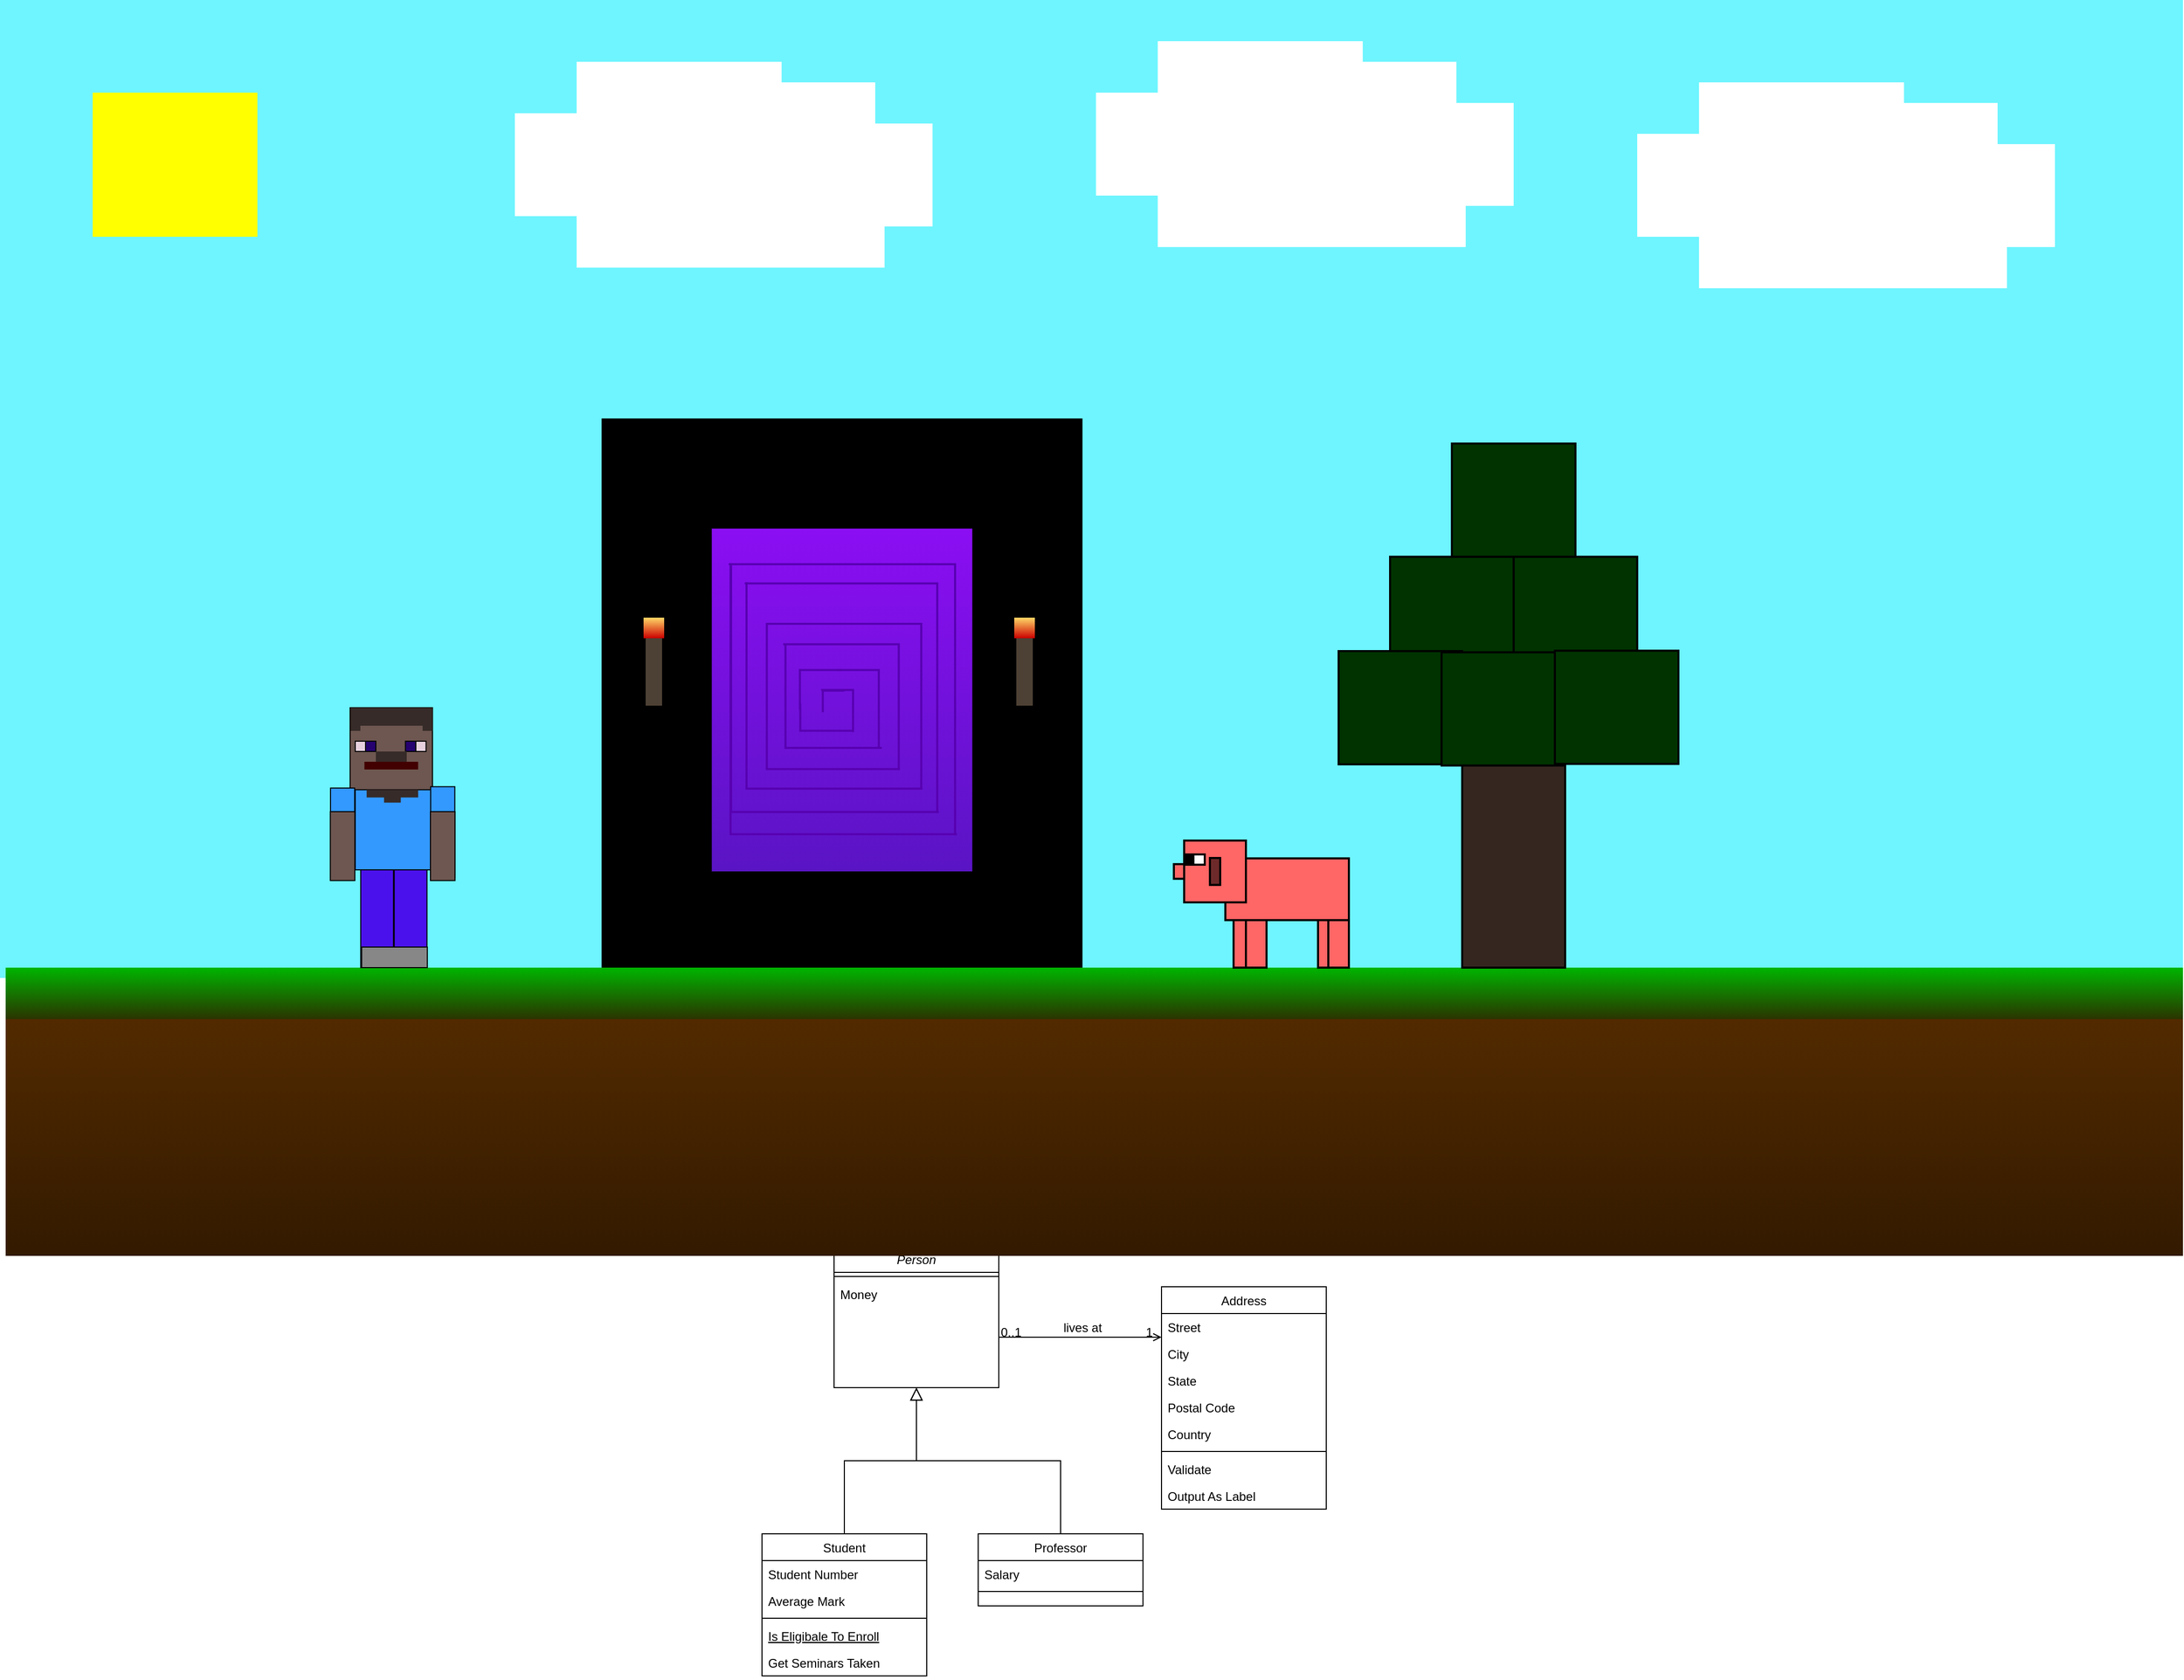 <mxfile version="13.9.3" type="github">
  <diagram id="C5RBs43oDa-KdzZeNtuy" name="Page-1">
    <mxGraphModel dx="3197" dy="2492" grid="1" gridSize="10" guides="1" tooltips="1" connect="1" arrows="1" fold="1" page="1" pageScale="1" pageWidth="827" pageHeight="1169" math="0" shadow="0">
      <root>
        <mxCell id="WIyWlLk6GJQsqaUBKTNV-0" />
        <mxCell id="WIyWlLk6GJQsqaUBKTNV-1" parent="WIyWlLk6GJQsqaUBKTNV-0" />
        <mxCell id="sEisbSqVoisZS8P3Yscg-30" value="" style="rounded=0;whiteSpace=wrap;html=1;strokeWidth=2;fillColor=#6EF5FF;strokeColor=none;" vertex="1" parent="WIyWlLk6GJQsqaUBKTNV-1">
          <mxGeometry x="-620" y="-1130" width="2120" height="950" as="geometry" />
        </mxCell>
        <mxCell id="zkfFHV4jXpPFQw0GAbJ--0" value="Person" style="swimlane;fontStyle=2;align=center;verticalAlign=top;childLayout=stackLayout;horizontal=1;startSize=26;horizontalStack=0;resizeParent=1;resizeLast=0;collapsible=1;marginBottom=0;rounded=0;shadow=0;strokeWidth=1;" parent="WIyWlLk6GJQsqaUBKTNV-1" vertex="1">
          <mxGeometry x="190" y="80" width="160" height="138" as="geometry">
            <mxRectangle x="230" y="140" width="160" height="26" as="alternateBounds" />
          </mxGeometry>
        </mxCell>
        <mxCell id="zkfFHV4jXpPFQw0GAbJ--4" value="" style="line;html=1;strokeWidth=1;align=left;verticalAlign=middle;spacingTop=-1;spacingLeft=3;spacingRight=3;rotatable=0;labelPosition=right;points=[];portConstraint=eastwest;" parent="zkfFHV4jXpPFQw0GAbJ--0" vertex="1">
          <mxGeometry y="26" width="160" height="8" as="geometry" />
        </mxCell>
        <mxCell id="zkfFHV4jXpPFQw0GAbJ--5" value="Money" style="text;align=left;verticalAlign=top;spacingLeft=4;spacingRight=4;overflow=hidden;rotatable=0;points=[[0,0.5],[1,0.5]];portConstraint=eastwest;" parent="zkfFHV4jXpPFQw0GAbJ--0" vertex="1">
          <mxGeometry y="34" width="160" height="26" as="geometry" />
        </mxCell>
        <mxCell id="zkfFHV4jXpPFQw0GAbJ--6" value="Student" style="swimlane;fontStyle=0;align=center;verticalAlign=top;childLayout=stackLayout;horizontal=1;startSize=26;horizontalStack=0;resizeParent=1;resizeLast=0;collapsible=1;marginBottom=0;rounded=0;shadow=0;strokeWidth=1;" parent="WIyWlLk6GJQsqaUBKTNV-1" vertex="1">
          <mxGeometry x="120" y="360" width="160" height="138" as="geometry">
            <mxRectangle x="130" y="380" width="160" height="26" as="alternateBounds" />
          </mxGeometry>
        </mxCell>
        <mxCell id="zkfFHV4jXpPFQw0GAbJ--7" value="Student Number" style="text;align=left;verticalAlign=top;spacingLeft=4;spacingRight=4;overflow=hidden;rotatable=0;points=[[0,0.5],[1,0.5]];portConstraint=eastwest;" parent="zkfFHV4jXpPFQw0GAbJ--6" vertex="1">
          <mxGeometry y="26" width="160" height="26" as="geometry" />
        </mxCell>
        <mxCell id="zkfFHV4jXpPFQw0GAbJ--8" value="Average Mark" style="text;align=left;verticalAlign=top;spacingLeft=4;spacingRight=4;overflow=hidden;rotatable=0;points=[[0,0.5],[1,0.5]];portConstraint=eastwest;rounded=0;shadow=0;html=0;" parent="zkfFHV4jXpPFQw0GAbJ--6" vertex="1">
          <mxGeometry y="52" width="160" height="26" as="geometry" />
        </mxCell>
        <mxCell id="zkfFHV4jXpPFQw0GAbJ--9" value="" style="line;html=1;strokeWidth=1;align=left;verticalAlign=middle;spacingTop=-1;spacingLeft=3;spacingRight=3;rotatable=0;labelPosition=right;points=[];portConstraint=eastwest;" parent="zkfFHV4jXpPFQw0GAbJ--6" vertex="1">
          <mxGeometry y="78" width="160" height="8" as="geometry" />
        </mxCell>
        <mxCell id="zkfFHV4jXpPFQw0GAbJ--10" value="Is Eligibale To Enroll" style="text;align=left;verticalAlign=top;spacingLeft=4;spacingRight=4;overflow=hidden;rotatable=0;points=[[0,0.5],[1,0.5]];portConstraint=eastwest;fontStyle=4" parent="zkfFHV4jXpPFQw0GAbJ--6" vertex="1">
          <mxGeometry y="86" width="160" height="26" as="geometry" />
        </mxCell>
        <mxCell id="zkfFHV4jXpPFQw0GAbJ--11" value="Get Seminars Taken" style="text;align=left;verticalAlign=top;spacingLeft=4;spacingRight=4;overflow=hidden;rotatable=0;points=[[0,0.5],[1,0.5]];portConstraint=eastwest;" parent="zkfFHV4jXpPFQw0GAbJ--6" vertex="1">
          <mxGeometry y="112" width="160" height="26" as="geometry" />
        </mxCell>
        <mxCell id="zkfFHV4jXpPFQw0GAbJ--12" value="" style="endArrow=block;endSize=10;endFill=0;shadow=0;strokeWidth=1;rounded=0;edgeStyle=elbowEdgeStyle;elbow=vertical;" parent="WIyWlLk6GJQsqaUBKTNV-1" source="zkfFHV4jXpPFQw0GAbJ--6" target="zkfFHV4jXpPFQw0GAbJ--0" edge="1">
          <mxGeometry width="160" relative="1" as="geometry">
            <mxPoint x="200" y="203" as="sourcePoint" />
            <mxPoint x="200" y="203" as="targetPoint" />
          </mxGeometry>
        </mxCell>
        <mxCell id="zkfFHV4jXpPFQw0GAbJ--13" value="Professor" style="swimlane;fontStyle=0;align=center;verticalAlign=top;childLayout=stackLayout;horizontal=1;startSize=26;horizontalStack=0;resizeParent=1;resizeLast=0;collapsible=1;marginBottom=0;rounded=0;shadow=0;strokeWidth=1;" parent="WIyWlLk6GJQsqaUBKTNV-1" vertex="1">
          <mxGeometry x="330" y="360" width="160" height="70" as="geometry">
            <mxRectangle x="340" y="380" width="170" height="26" as="alternateBounds" />
          </mxGeometry>
        </mxCell>
        <mxCell id="zkfFHV4jXpPFQw0GAbJ--14" value="Salary" style="text;align=left;verticalAlign=top;spacingLeft=4;spacingRight=4;overflow=hidden;rotatable=0;points=[[0,0.5],[1,0.5]];portConstraint=eastwest;" parent="zkfFHV4jXpPFQw0GAbJ--13" vertex="1">
          <mxGeometry y="26" width="160" height="26" as="geometry" />
        </mxCell>
        <mxCell id="zkfFHV4jXpPFQw0GAbJ--15" value="" style="line;html=1;strokeWidth=1;align=left;verticalAlign=middle;spacingTop=-1;spacingLeft=3;spacingRight=3;rotatable=0;labelPosition=right;points=[];portConstraint=eastwest;" parent="zkfFHV4jXpPFQw0GAbJ--13" vertex="1">
          <mxGeometry y="52" width="160" height="8" as="geometry" />
        </mxCell>
        <mxCell id="zkfFHV4jXpPFQw0GAbJ--16" value="" style="endArrow=block;endSize=10;endFill=0;shadow=0;strokeWidth=1;rounded=0;edgeStyle=elbowEdgeStyle;elbow=vertical;" parent="WIyWlLk6GJQsqaUBKTNV-1" source="zkfFHV4jXpPFQw0GAbJ--13" target="zkfFHV4jXpPFQw0GAbJ--0" edge="1">
          <mxGeometry width="160" relative="1" as="geometry">
            <mxPoint x="210" y="373" as="sourcePoint" />
            <mxPoint x="310" y="271" as="targetPoint" />
          </mxGeometry>
        </mxCell>
        <mxCell id="zkfFHV4jXpPFQw0GAbJ--17" value="Address" style="swimlane;fontStyle=0;align=center;verticalAlign=top;childLayout=stackLayout;horizontal=1;startSize=26;horizontalStack=0;resizeParent=1;resizeLast=0;collapsible=1;marginBottom=0;rounded=0;shadow=0;strokeWidth=1;" parent="WIyWlLk6GJQsqaUBKTNV-1" vertex="1">
          <mxGeometry x="508" y="120" width="160" height="216" as="geometry">
            <mxRectangle x="550" y="140" width="160" height="26" as="alternateBounds" />
          </mxGeometry>
        </mxCell>
        <mxCell id="zkfFHV4jXpPFQw0GAbJ--18" value="Street" style="text;align=left;verticalAlign=top;spacingLeft=4;spacingRight=4;overflow=hidden;rotatable=0;points=[[0,0.5],[1,0.5]];portConstraint=eastwest;" parent="zkfFHV4jXpPFQw0GAbJ--17" vertex="1">
          <mxGeometry y="26" width="160" height="26" as="geometry" />
        </mxCell>
        <mxCell id="zkfFHV4jXpPFQw0GAbJ--19" value="City" style="text;align=left;verticalAlign=top;spacingLeft=4;spacingRight=4;overflow=hidden;rotatable=0;points=[[0,0.5],[1,0.5]];portConstraint=eastwest;rounded=0;shadow=0;html=0;" parent="zkfFHV4jXpPFQw0GAbJ--17" vertex="1">
          <mxGeometry y="52" width="160" height="26" as="geometry" />
        </mxCell>
        <mxCell id="zkfFHV4jXpPFQw0GAbJ--20" value="State" style="text;align=left;verticalAlign=top;spacingLeft=4;spacingRight=4;overflow=hidden;rotatable=0;points=[[0,0.5],[1,0.5]];portConstraint=eastwest;rounded=0;shadow=0;html=0;" parent="zkfFHV4jXpPFQw0GAbJ--17" vertex="1">
          <mxGeometry y="78" width="160" height="26" as="geometry" />
        </mxCell>
        <mxCell id="zkfFHV4jXpPFQw0GAbJ--21" value="Postal Code" style="text;align=left;verticalAlign=top;spacingLeft=4;spacingRight=4;overflow=hidden;rotatable=0;points=[[0,0.5],[1,0.5]];portConstraint=eastwest;rounded=0;shadow=0;html=0;" parent="zkfFHV4jXpPFQw0GAbJ--17" vertex="1">
          <mxGeometry y="104" width="160" height="26" as="geometry" />
        </mxCell>
        <mxCell id="zkfFHV4jXpPFQw0GAbJ--22" value="Country" style="text;align=left;verticalAlign=top;spacingLeft=4;spacingRight=4;overflow=hidden;rotatable=0;points=[[0,0.5],[1,0.5]];portConstraint=eastwest;rounded=0;shadow=0;html=0;" parent="zkfFHV4jXpPFQw0GAbJ--17" vertex="1">
          <mxGeometry y="130" width="160" height="26" as="geometry" />
        </mxCell>
        <mxCell id="zkfFHV4jXpPFQw0GAbJ--23" value="" style="line;html=1;strokeWidth=1;align=left;verticalAlign=middle;spacingTop=-1;spacingLeft=3;spacingRight=3;rotatable=0;labelPosition=right;points=[];portConstraint=eastwest;" parent="zkfFHV4jXpPFQw0GAbJ--17" vertex="1">
          <mxGeometry y="156" width="160" height="8" as="geometry" />
        </mxCell>
        <mxCell id="zkfFHV4jXpPFQw0GAbJ--24" value="Validate" style="text;align=left;verticalAlign=top;spacingLeft=4;spacingRight=4;overflow=hidden;rotatable=0;points=[[0,0.5],[1,0.5]];portConstraint=eastwest;" parent="zkfFHV4jXpPFQw0GAbJ--17" vertex="1">
          <mxGeometry y="164" width="160" height="26" as="geometry" />
        </mxCell>
        <mxCell id="zkfFHV4jXpPFQw0GAbJ--25" value="Output As Label" style="text;align=left;verticalAlign=top;spacingLeft=4;spacingRight=4;overflow=hidden;rotatable=0;points=[[0,0.5],[1,0.5]];portConstraint=eastwest;" parent="zkfFHV4jXpPFQw0GAbJ--17" vertex="1">
          <mxGeometry y="190" width="160" height="26" as="geometry" />
        </mxCell>
        <mxCell id="zkfFHV4jXpPFQw0GAbJ--26" value="" style="endArrow=open;shadow=0;strokeWidth=1;rounded=0;endFill=1;edgeStyle=elbowEdgeStyle;elbow=vertical;" parent="WIyWlLk6GJQsqaUBKTNV-1" source="zkfFHV4jXpPFQw0GAbJ--0" target="zkfFHV4jXpPFQw0GAbJ--17" edge="1">
          <mxGeometry x="0.5" y="41" relative="1" as="geometry">
            <mxPoint x="380" y="192" as="sourcePoint" />
            <mxPoint x="540" y="192" as="targetPoint" />
            <mxPoint x="-40" y="32" as="offset" />
          </mxGeometry>
        </mxCell>
        <mxCell id="zkfFHV4jXpPFQw0GAbJ--27" value="0..1" style="resizable=0;align=left;verticalAlign=bottom;labelBackgroundColor=none;fontSize=12;" parent="zkfFHV4jXpPFQw0GAbJ--26" connectable="0" vertex="1">
          <mxGeometry x="-1" relative="1" as="geometry">
            <mxPoint y="4" as="offset" />
          </mxGeometry>
        </mxCell>
        <mxCell id="zkfFHV4jXpPFQw0GAbJ--28" value="1" style="resizable=0;align=right;verticalAlign=bottom;labelBackgroundColor=none;fontSize=12;" parent="zkfFHV4jXpPFQw0GAbJ--26" connectable="0" vertex="1">
          <mxGeometry x="1" relative="1" as="geometry">
            <mxPoint x="-7" y="4" as="offset" />
          </mxGeometry>
        </mxCell>
        <mxCell id="zkfFHV4jXpPFQw0GAbJ--29" value="lives at" style="text;html=1;resizable=0;points=[];;align=center;verticalAlign=middle;labelBackgroundColor=none;rounded=0;shadow=0;strokeWidth=1;fontSize=12;" parent="zkfFHV4jXpPFQw0GAbJ--26" vertex="1" connectable="0">
          <mxGeometry x="0.5" y="49" relative="1" as="geometry">
            <mxPoint x="-38" y="40" as="offset" />
          </mxGeometry>
        </mxCell>
        <mxCell id="3V0lFy5Hcrdc6yYL49SP-5" value="" style="rounded=0;whiteSpace=wrap;html=1;comic=0;strokeColor=#000000;strokeWidth=107;fillColor=#930DFA;gradientColor=#5215BD;" parent="WIyWlLk6GJQsqaUBKTNV-1" vertex="1">
          <mxGeometry x="17.75" y="-670" width="360" height="440" as="geometry" />
        </mxCell>
        <mxCell id="3V0lFy5Hcrdc6yYL49SP-9" value="" style="rounded=0;whiteSpace=wrap;html=1;comic=0;strokeColor=#000000;strokeWidth=9;rotation=-90;fillColor=#4D4135;" parent="WIyWlLk6GJQsqaUBKTNV-1" vertex="1">
          <mxGeometry x="-30" y="-497.5" width="90" height="25" as="geometry" />
        </mxCell>
        <mxCell id="3V0lFy5Hcrdc6yYL49SP-10" value="" style="rounded=0;whiteSpace=wrap;html=1;comic=0;strokeColor=#000000;strokeWidth=9;rotation=-90;fillColor=#4D4135;" parent="WIyWlLk6GJQsqaUBKTNV-1" vertex="1">
          <mxGeometry x="330" y="-497.5" width="90" height="25" as="geometry" />
        </mxCell>
        <mxCell id="3V0lFy5Hcrdc6yYL49SP-12" value="" style="rounded=0;whiteSpace=wrap;html=1;comic=0;strokeWidth=9;rotation=-90;fillColor=#CC0000;gradientColor=#FFD966;gradientDirection=west;direction=west;strokeColor=none;" parent="WIyWlLk6GJQsqaUBKTNV-1" vertex="1">
          <mxGeometry x="365" y="-530" width="20" height="20" as="geometry" />
        </mxCell>
        <mxCell id="3V0lFy5Hcrdc6yYL49SP-13" value="" style="rounded=0;whiteSpace=wrap;html=1;comic=0;strokeWidth=9;rotation=-90;fillColor=#CC0000;gradientColor=#FFD966;gradientDirection=west;direction=west;strokeColor=none;" parent="WIyWlLk6GJQsqaUBKTNV-1" vertex="1">
          <mxGeometry x="5" y="-530" width="20" height="20" as="geometry" />
        </mxCell>
        <mxCell id="3V0lFy5Hcrdc6yYL49SP-15" value="" style="rounded=0;whiteSpace=wrap;html=1;comic=0;strokeWidth=1;gradientDirection=south;gradientColor=#331A00;fillColor=#00B500;strokeColor=none;" parent="WIyWlLk6GJQsqaUBKTNV-1" vertex="1">
          <mxGeometry x="-614.5" y="-190" width="2114.5" height="60" as="geometry" />
        </mxCell>
        <mxCell id="3V0lFy5Hcrdc6yYL49SP-16" value="" style="rounded=0;whiteSpace=wrap;html=1;comic=0;strokeWidth=1;gradientColor=#331A00;strokeColor=none;fillColor=#522A00;" parent="WIyWlLk6GJQsqaUBKTNV-1" vertex="1">
          <mxGeometry x="-614.5" y="-140" width="2114.5" height="230" as="geometry" />
        </mxCell>
        <mxCell id="ScEqLUmw5oNHO-DYPjXm-2" value="" style="whiteSpace=wrap;html=1;aspect=fixed;fillColor=#6E5751;" parent="WIyWlLk6GJQsqaUBKTNV-1" vertex="1">
          <mxGeometry x="-280" y="-442.5" width="80" height="80" as="geometry" />
        </mxCell>
        <mxCell id="ScEqLUmw5oNHO-DYPjXm-4" value="" style="rounded=0;whiteSpace=wrap;html=1;rotation=90;fillColor=#3399FF;" parent="WIyWlLk6GJQsqaUBKTNV-1" vertex="1">
          <mxGeometry x="-274.99" y="-362.81" width="77.82" height="77.82" as="geometry" />
        </mxCell>
        <mxCell id="ScEqLUmw5oNHO-DYPjXm-6" value="" style="rounded=0;whiteSpace=wrap;html=1;rotation=90;fillColor=#4B11ED;" parent="WIyWlLk6GJQsqaUBKTNV-1" vertex="1">
          <mxGeometry x="-268.75" y="-253.43" width="95" height="31.87" as="geometry" />
        </mxCell>
        <mxCell id="ScEqLUmw5oNHO-DYPjXm-9" value="" style="rounded=0;whiteSpace=wrap;html=1;rotation=90;fillColor=#3399FF;" parent="WIyWlLk6GJQsqaUBKTNV-1" vertex="1">
          <mxGeometry x="-234.06" y="-333.47" width="88.06" height="23.47" as="geometry" />
        </mxCell>
        <mxCell id="ScEqLUmw5oNHO-DYPjXm-11" value="" style="whiteSpace=wrap;html=1;aspect=fixed;fillColor=#E6D0DE;" parent="WIyWlLk6GJQsqaUBKTNV-1" vertex="1">
          <mxGeometry x="-275" y="-410" width="10" height="10" as="geometry" />
        </mxCell>
        <mxCell id="ScEqLUmw5oNHO-DYPjXm-17" value="" style="whiteSpace=wrap;html=1;aspect=fixed;fillColor=#E6D0DE;" parent="WIyWlLk6GJQsqaUBKTNV-1" vertex="1">
          <mxGeometry x="-216.25" y="-410" width="10" height="10" as="geometry" />
        </mxCell>
        <mxCell id="ScEqLUmw5oNHO-DYPjXm-20" value="" style="whiteSpace=wrap;html=1;aspect=fixed;strokeColor=#000000;fillColor=#260170;" parent="WIyWlLk6GJQsqaUBKTNV-1" vertex="1">
          <mxGeometry x="-265" y="-410" width="10" height="10" as="geometry" />
        </mxCell>
        <mxCell id="ScEqLUmw5oNHO-DYPjXm-21" value="" style="whiteSpace=wrap;html=1;aspect=fixed;strokeColor=#000000;fillColor=#260170;" parent="WIyWlLk6GJQsqaUBKTNV-1" vertex="1">
          <mxGeometry x="-226.25" y="-410" width="10" height="10" as="geometry" />
        </mxCell>
        <mxCell id="ScEqLUmw5oNHO-DYPjXm-25" value="" style="rounded=0;whiteSpace=wrap;html=1;rotation=90;fillColor=#3399FF;" parent="WIyWlLk6GJQsqaUBKTNV-1" vertex="1">
          <mxGeometry x="-330.66" y="-332.81" width="86.74" height="23.47" as="geometry" />
        </mxCell>
        <mxCell id="ScEqLUmw5oNHO-DYPjXm-26" value="" style="rounded=0;whiteSpace=wrap;html=1;rotation=90;fillColor=#6E5751;" parent="WIyWlLk6GJQsqaUBKTNV-1" vertex="1">
          <mxGeometry x="-320.76" y="-320" width="66.93" height="23.85" as="geometry" />
        </mxCell>
        <mxCell id="ScEqLUmw5oNHO-DYPjXm-27" value="" style="rounded=0;whiteSpace=wrap;html=1;rotation=90;fillColor=#6E5751;" parent="WIyWlLk6GJQsqaUBKTNV-1" vertex="1">
          <mxGeometry x="-223.5" y="-320" width="66.93" height="23.85" as="geometry" />
        </mxCell>
        <mxCell id="ScEqLUmw5oNHO-DYPjXm-28" value="" style="rounded=0;whiteSpace=wrap;html=1;fillColor=#362B28;strokeColor=none;" parent="WIyWlLk6GJQsqaUBKTNV-1" vertex="1">
          <mxGeometry x="-255" y="-400" width="30" height="10" as="geometry" />
        </mxCell>
        <mxCell id="ScEqLUmw5oNHO-DYPjXm-29" value="" style="rounded=0;whiteSpace=wrap;html=1;fillColor=#420000;strokeColor=none;" parent="WIyWlLk6GJQsqaUBKTNV-1" vertex="1">
          <mxGeometry x="-266.09" y="-390" width="52.18" height="7.5" as="geometry" />
        </mxCell>
        <mxCell id="ScEqLUmw5oNHO-DYPjXm-30" value="" style="rounded=0;whiteSpace=wrap;html=1;fillColor=#362B28;strokeColor=none;" parent="WIyWlLk6GJQsqaUBKTNV-1" vertex="1">
          <mxGeometry x="-263.91" y="-362.81" width="50" height="7.5" as="geometry" />
        </mxCell>
        <mxCell id="ScEqLUmw5oNHO-DYPjXm-31" value="" style="rounded=0;whiteSpace=wrap;html=1;fillColor=#362B28;strokeColor=none;" parent="WIyWlLk6GJQsqaUBKTNV-1" vertex="1">
          <mxGeometry x="-247.04" y="-357.81" width="16.25" height="7.5" as="geometry" />
        </mxCell>
        <mxCell id="ScEqLUmw5oNHO-DYPjXm-32" value="" style="rounded=0;whiteSpace=wrap;html=1;rotation=90;fillColor=#4B11ED;" parent="WIyWlLk6GJQsqaUBKTNV-1" vertex="1">
          <mxGeometry x="-301.25" y="-253.43" width="95" height="31.87" as="geometry" />
        </mxCell>
        <mxCell id="ScEqLUmw5oNHO-DYPjXm-34" value="" style="rounded=0;whiteSpace=wrap;html=1;fillColor=#878787;" parent="WIyWlLk6GJQsqaUBKTNV-1" vertex="1">
          <mxGeometry x="-268.75" y="-210" width="63.75" height="20" as="geometry" />
        </mxCell>
        <mxCell id="ScEqLUmw5oNHO-DYPjXm-38" value="" style="rounded=0;whiteSpace=wrap;html=1;fillColor=#362B28;strokeColor=none;" parent="WIyWlLk6GJQsqaUBKTNV-1" vertex="1">
          <mxGeometry x="-279.58" y="-442.5" width="79.58" height="17.5" as="geometry" />
        </mxCell>
        <mxCell id="ScEqLUmw5oNHO-DYPjXm-39" value="" style="rounded=0;whiteSpace=wrap;html=1;fillColor=#362B28;strokeColor=none;" parent="WIyWlLk6GJQsqaUBKTNV-1" vertex="1">
          <mxGeometry x="-279.58" y="-430" width="9.58" height="10" as="geometry" />
        </mxCell>
        <mxCell id="ScEqLUmw5oNHO-DYPjXm-41" value="" style="rounded=0;whiteSpace=wrap;html=1;fillColor=#362B28;strokeColor=none;" parent="WIyWlLk6GJQsqaUBKTNV-1" vertex="1">
          <mxGeometry x="-209.58" y="-430" width="9.58" height="10" as="geometry" />
        </mxCell>
        <mxCell id="sEisbSqVoisZS8P3Yscg-13" value="" style="shape=partialRectangle;whiteSpace=wrap;html=1;bottom=0;right=0;fillColor=none;strokeWidth=2;strokeColor=#5700B0;" vertex="1" parent="WIyWlLk6GJQsqaUBKTNV-1">
          <mxGeometry x="179.07" y="-459.15" width="20" height="20" as="geometry" />
        </mxCell>
        <mxCell id="sEisbSqVoisZS8P3Yscg-14" value="" style="shape=partialRectangle;whiteSpace=wrap;html=1;bottom=0;right=0;fillColor=none;strokeWidth=2;rotation=90;strokeColor=#5700B0;" vertex="1" parent="WIyWlLk6GJQsqaUBKTNV-1">
          <mxGeometry x="173.45" y="-454.77" width="40" height="30" as="geometry" />
        </mxCell>
        <mxCell id="sEisbSqVoisZS8P3Yscg-15" value="" style="shape=partialRectangle;whiteSpace=wrap;html=1;bottom=0;right=0;fillColor=none;strokeWidth=2;rotation=-90;strokeColor=#5700B0;" vertex="1" parent="WIyWlLk6GJQsqaUBKTNV-1">
          <mxGeometry x="170.02" y="-458.52" width="25.62" height="51.25" as="geometry" />
        </mxCell>
        <mxCell id="sEisbSqVoisZS8P3Yscg-16" value="" style="shape=partialRectangle;whiteSpace=wrap;html=1;bottom=0;right=0;fillColor=none;strokeWidth=2;strokeColor=#5700B0;" vertex="1" parent="WIyWlLk6GJQsqaUBKTNV-1">
          <mxGeometry x="156.82" y="-479.15" width="40" height="37.5" as="geometry" />
        </mxCell>
        <mxCell id="sEisbSqVoisZS8P3Yscg-17" value="" style="shape=partialRectangle;whiteSpace=wrap;html=1;bottom=0;right=0;fillColor=none;strokeWidth=2;rotation=90;strokeColor=#5700B0;" vertex="1" parent="WIyWlLk6GJQsqaUBKTNV-1">
          <mxGeometry x="175.64" y="-461.34" width="75.62" height="40" as="geometry" />
        </mxCell>
        <mxCell id="sEisbSqVoisZS8P3Yscg-18" value="" style="shape=partialRectangle;whiteSpace=wrap;html=1;bottom=0;right=0;fillColor=none;strokeWidth=2;rotation=-90;strokeColor=#5700B0;" vertex="1" parent="WIyWlLk6GJQsqaUBKTNV-1">
          <mxGeometry x="139.07" y="-499.77" width="100" height="92.5" as="geometry" />
        </mxCell>
        <mxCell id="sEisbSqVoisZS8P3Yscg-22" value="" style="shape=partialRectangle;whiteSpace=wrap;html=1;bottom=0;right=0;fillColor=none;strokeWidth=2;rotation=90;strokeColor=#5700B0;" vertex="1" parent="WIyWlLk6GJQsqaUBKTNV-1">
          <mxGeometry x="136.57" y="-499.15" width="121.25" height="111.25" as="geometry" />
        </mxCell>
        <mxCell id="sEisbSqVoisZS8P3Yscg-23" value="" style="shape=partialRectangle;whiteSpace=wrap;html=1;bottom=0;right=0;fillColor=none;strokeWidth=2;rotation=-90;strokeColor=#5700B0;" vertex="1" parent="WIyWlLk6GJQsqaUBKTNV-1">
          <mxGeometry x="118.3" y="-517.43" width="140.93" height="128.13" as="geometry" />
        </mxCell>
        <mxCell id="sEisbSqVoisZS8P3Yscg-24" value="" style="shape=partialRectangle;whiteSpace=wrap;html=1;bottom=0;right=0;fillColor=none;strokeWidth=2;rotation=90;strokeColor=#5700B0;" vertex="1" parent="WIyWlLk6GJQsqaUBKTNV-1">
          <mxGeometry x="120" y="-518.99" width="159.69" height="149.69" as="geometry" />
        </mxCell>
        <mxCell id="sEisbSqVoisZS8P3Yscg-25" value="" style="shape=partialRectangle;whiteSpace=wrap;html=1;bottom=0;right=0;fillColor=none;strokeWidth=2;rotation=-90;strokeColor=#5700B0;" vertex="1" parent="WIyWlLk6GJQsqaUBKTNV-1">
          <mxGeometry x="90" y="-548.53" width="199.69" height="169.69" as="geometry" />
        </mxCell>
        <mxCell id="sEisbSqVoisZS8P3Yscg-26" value="" style="shape=partialRectangle;whiteSpace=wrap;html=1;bottom=0;right=0;fillColor=none;strokeWidth=2;rotation=90;strokeColor=#5700B0;" vertex="1" parent="WIyWlLk6GJQsqaUBKTNV-1">
          <mxGeometry x="86.22" y="-545.22" width="222" height="186" as="geometry" />
        </mxCell>
        <mxCell id="sEisbSqVoisZS8P3Yscg-27" value="" style="shape=partialRectangle;whiteSpace=wrap;html=1;bottom=0;right=0;fillColor=none;strokeWidth=2;rotation=-90;strokeColor=#5700B0;" vertex="1" parent="WIyWlLk6GJQsqaUBKTNV-1">
          <mxGeometry x="70.04" y="-561.93" width="240.64" height="200.78" as="geometry" />
        </mxCell>
        <mxCell id="sEisbSqVoisZS8P3Yscg-28" value="" style="shape=partialRectangle;whiteSpace=wrap;html=1;bottom=0;right=0;fillColor=none;strokeWidth=2;rotation=90;strokeColor=#5700B0;" vertex="1" parent="WIyWlLk6GJQsqaUBKTNV-1">
          <mxGeometry x="67.01" y="-560.18" width="262.21" height="218.85" as="geometry" />
        </mxCell>
        <mxCell id="sEisbSqVoisZS8P3Yscg-29" value="" style="shape=partialRectangle;whiteSpace=wrap;html=1;bottom=0;right=0;fillColor=none;strokeWidth=2;rotation=-90;strokeColor=#5700B0;" vertex="1" parent="WIyWlLk6GJQsqaUBKTNV-1">
          <mxGeometry x="67.79" y="-560.18" width="262.21" height="218.85" as="geometry" />
        </mxCell>
        <mxCell id="sEisbSqVoisZS8P3Yscg-35" value="" style="rounded=0;whiteSpace=wrap;html=1;strokeColor=#000000;strokeWidth=2;fillColor=#FF6666;rotation=-90;" vertex="1" parent="WIyWlLk6GJQsqaUBKTNV-1">
          <mxGeometry x="640" y="-230" width="60" height="20" as="geometry" />
        </mxCell>
        <mxCell id="sEisbSqVoisZS8P3Yscg-36" value="" style="rounded=0;whiteSpace=wrap;html=1;strokeColor=#000000;strokeWidth=2;fillColor=#FF6666;rotation=-90;" vertex="1" parent="WIyWlLk6GJQsqaUBKTNV-1">
          <mxGeometry x="650" y="-230" width="60" height="20" as="geometry" />
        </mxCell>
        <mxCell id="sEisbSqVoisZS8P3Yscg-33" value="" style="rounded=0;whiteSpace=wrap;html=1;strokeColor=#000000;strokeWidth=2;fillColor=#FF6666;rotation=-90;" vertex="1" parent="WIyWlLk6GJQsqaUBKTNV-1">
          <mxGeometry x="558" y="-230" width="60" height="20" as="geometry" />
        </mxCell>
        <mxCell id="sEisbSqVoisZS8P3Yscg-34" value="" style="rounded=0;whiteSpace=wrap;html=1;strokeColor=#000000;strokeWidth=2;fillColor=#FF6666;rotation=-90;" vertex="1" parent="WIyWlLk6GJQsqaUBKTNV-1">
          <mxGeometry x="570" y="-230" width="60" height="20" as="geometry" />
        </mxCell>
        <mxCell id="sEisbSqVoisZS8P3Yscg-31" value="" style="rounded=0;whiteSpace=wrap;html=1;strokeWidth=2;fillColor=#FF6666;" vertex="1" parent="WIyWlLk6GJQsqaUBKTNV-1">
          <mxGeometry x="570" y="-296.15" width="120" height="60" as="geometry" />
        </mxCell>
        <mxCell id="sEisbSqVoisZS8P3Yscg-32" value="" style="whiteSpace=wrap;html=1;aspect=fixed;strokeColor=#000000;strokeWidth=2;fillColor=#FF6666;" vertex="1" parent="WIyWlLk6GJQsqaUBKTNV-1">
          <mxGeometry x="530" y="-313.44" width="60" height="60" as="geometry" />
        </mxCell>
        <mxCell id="sEisbSqVoisZS8P3Yscg-38" value="" style="rounded=0;whiteSpace=wrap;html=1;strokeColor=#000000;strokeWidth=2;fillColor=#6E2A2A;" vertex="1" parent="WIyWlLk6GJQsqaUBKTNV-1">
          <mxGeometry x="555" y="-296.51" width="10" height="26.15" as="geometry" />
        </mxCell>
        <mxCell id="sEisbSqVoisZS8P3Yscg-40" value="" style="rounded=0;whiteSpace=wrap;html=1;strokeColor=#000000;strokeWidth=2;fillColor=#FFFFFF;" vertex="1" parent="WIyWlLk6GJQsqaUBKTNV-1">
          <mxGeometry x="530" y="-300" width="20" height="10" as="geometry" />
        </mxCell>
        <mxCell id="sEisbSqVoisZS8P3Yscg-39" value="" style="rounded=0;whiteSpace=wrap;html=1;strokeWidth=2;fillColor=#000000;strokeColor=none;" vertex="1" parent="WIyWlLk6GJQsqaUBKTNV-1">
          <mxGeometry x="530" y="-300" width="10" height="10" as="geometry" />
        </mxCell>
        <mxCell id="sEisbSqVoisZS8P3Yscg-37" value="" style="rounded=0;whiteSpace=wrap;html=1;strokeColor=#000000;strokeWidth=2;fillColor=#FF6666;" vertex="1" parent="WIyWlLk6GJQsqaUBKTNV-1">
          <mxGeometry x="520" y="-290.54" width="10" height="14.22" as="geometry" />
        </mxCell>
        <mxCell id="sEisbSqVoisZS8P3Yscg-41" value="" style="rounded=0;whiteSpace=wrap;html=1;strokeColor=#000000;strokeWidth=2;fillColor=#362620;" vertex="1" parent="WIyWlLk6GJQsqaUBKTNV-1">
          <mxGeometry x="800" y="-540" width="100" height="350" as="geometry" />
        </mxCell>
        <mxCell id="sEisbSqVoisZS8P3Yscg-42" value="" style="rounded=0;whiteSpace=wrap;html=1;strokeColor=#000000;strokeWidth=2;fillColor=#003300;" vertex="1" parent="WIyWlLk6GJQsqaUBKTNV-1">
          <mxGeometry x="730" y="-589.15" width="120" height="110" as="geometry" />
        </mxCell>
        <mxCell id="sEisbSqVoisZS8P3Yscg-43" value="" style="rounded=0;whiteSpace=wrap;html=1;strokeColor=#000000;strokeWidth=2;fillColor=#003300;" vertex="1" parent="WIyWlLk6GJQsqaUBKTNV-1">
          <mxGeometry x="850" y="-589.15" width="120" height="110" as="geometry" />
        </mxCell>
        <mxCell id="sEisbSqVoisZS8P3Yscg-44" value="" style="rounded=0;whiteSpace=wrap;html=1;strokeColor=#000000;strokeWidth=2;fillColor=#003300;" vertex="1" parent="WIyWlLk6GJQsqaUBKTNV-1">
          <mxGeometry x="790" y="-699.15" width="120" height="110" as="geometry" />
        </mxCell>
        <mxCell id="sEisbSqVoisZS8P3Yscg-45" value="" style="rounded=0;whiteSpace=wrap;html=1;strokeColor=#000000;strokeWidth=2;fillColor=#003300;" vertex="1" parent="WIyWlLk6GJQsqaUBKTNV-1">
          <mxGeometry x="680" y="-497.5" width="120" height="110" as="geometry" />
        </mxCell>
        <mxCell id="sEisbSqVoisZS8P3Yscg-46" value="" style="rounded=0;whiteSpace=wrap;html=1;strokeColor=#000000;strokeWidth=2;fillColor=#003300;" vertex="1" parent="WIyWlLk6GJQsqaUBKTNV-1">
          <mxGeometry x="780" y="-496.34" width="120" height="110" as="geometry" />
        </mxCell>
        <mxCell id="sEisbSqVoisZS8P3Yscg-47" value="" style="rounded=0;whiteSpace=wrap;html=1;strokeColor=#000000;strokeWidth=2;fillColor=#003300;" vertex="1" parent="WIyWlLk6GJQsqaUBKTNV-1">
          <mxGeometry x="890" y="-497.9" width="120" height="110" as="geometry" />
        </mxCell>
        <mxCell id="sEisbSqVoisZS8P3Yscg-48" value="" style="rounded=0;whiteSpace=wrap;html=1;strokeWidth=2;strokeColor=none;" vertex="1" parent="WIyWlLk6GJQsqaUBKTNV-1">
          <mxGeometry x="-120" y="-1020" width="110" height="100" as="geometry" />
        </mxCell>
        <mxCell id="sEisbSqVoisZS8P3Yscg-49" value="" style="rounded=0;whiteSpace=wrap;html=1;strokeWidth=2;strokeColor=none;" vertex="1" parent="WIyWlLk6GJQsqaUBKTNV-1">
          <mxGeometry x="-60" y="-1070" width="110" height="100" as="geometry" />
        </mxCell>
        <mxCell id="sEisbSqVoisZS8P3Yscg-50" value="" style="rounded=0;whiteSpace=wrap;html=1;strokeWidth=2;strokeColor=none;" vertex="1" parent="WIyWlLk6GJQsqaUBKTNV-1">
          <mxGeometry x="-60" y="-970" width="110" height="100" as="geometry" />
        </mxCell>
        <mxCell id="sEisbSqVoisZS8P3Yscg-51" value="" style="rounded=0;whiteSpace=wrap;html=1;strokeWidth=2;strokeColor=none;" vertex="1" parent="WIyWlLk6GJQsqaUBKTNV-1">
          <mxGeometry x="29.07" y="-1070" width="110" height="100" as="geometry" />
        </mxCell>
        <mxCell id="sEisbSqVoisZS8P3Yscg-52" value="" style="rounded=0;whiteSpace=wrap;html=1;strokeWidth=2;strokeColor=none;" vertex="1" parent="WIyWlLk6GJQsqaUBKTNV-1">
          <mxGeometry x="120" y="-1050" width="110" height="100" as="geometry" />
        </mxCell>
        <mxCell id="sEisbSqVoisZS8P3Yscg-53" value="" style="rounded=0;whiteSpace=wrap;html=1;strokeWidth=2;strokeColor=none;" vertex="1" parent="WIyWlLk6GJQsqaUBKTNV-1">
          <mxGeometry x="40" y="-970" width="110" height="100" as="geometry" />
        </mxCell>
        <mxCell id="sEisbSqVoisZS8P3Yscg-54" value="" style="rounded=0;whiteSpace=wrap;html=1;strokeWidth=2;strokeColor=none;" vertex="1" parent="WIyWlLk6GJQsqaUBKTNV-1">
          <mxGeometry x="129.07" y="-970" width="110" height="100" as="geometry" />
        </mxCell>
        <mxCell id="sEisbSqVoisZS8P3Yscg-55" value="" style="rounded=0;whiteSpace=wrap;html=1;strokeWidth=2;strokeColor=none;" vertex="1" parent="WIyWlLk6GJQsqaUBKTNV-1">
          <mxGeometry x="175.64" y="-1010" width="110" height="100" as="geometry" />
        </mxCell>
        <mxCell id="sEisbSqVoisZS8P3Yscg-56" value="" style="rounded=0;whiteSpace=wrap;html=1;strokeWidth=2;strokeColor=none;fillColor=#FFFF00;" vertex="1" parent="WIyWlLk6GJQsqaUBKTNV-1">
          <mxGeometry x="-530" y="-1040" width="160" height="140" as="geometry" />
        </mxCell>
        <mxCell id="sEisbSqVoisZS8P3Yscg-57" value="" style="rounded=0;whiteSpace=wrap;html=1;strokeWidth=2;strokeColor=none;" vertex="1" parent="WIyWlLk6GJQsqaUBKTNV-1">
          <mxGeometry x="444.36" y="-1040" width="110" height="100" as="geometry" />
        </mxCell>
        <mxCell id="sEisbSqVoisZS8P3Yscg-58" value="" style="rounded=0;whiteSpace=wrap;html=1;strokeWidth=2;strokeColor=none;" vertex="1" parent="WIyWlLk6GJQsqaUBKTNV-1">
          <mxGeometry x="504.36" y="-1090" width="110" height="100" as="geometry" />
        </mxCell>
        <mxCell id="sEisbSqVoisZS8P3Yscg-59" value="" style="rounded=0;whiteSpace=wrap;html=1;strokeWidth=2;strokeColor=none;" vertex="1" parent="WIyWlLk6GJQsqaUBKTNV-1">
          <mxGeometry x="504.36" y="-990" width="110" height="100" as="geometry" />
        </mxCell>
        <mxCell id="sEisbSqVoisZS8P3Yscg-60" value="" style="rounded=0;whiteSpace=wrap;html=1;strokeWidth=2;strokeColor=none;" vertex="1" parent="WIyWlLk6GJQsqaUBKTNV-1">
          <mxGeometry x="593.43" y="-1090" width="110" height="100" as="geometry" />
        </mxCell>
        <mxCell id="sEisbSqVoisZS8P3Yscg-61" value="" style="rounded=0;whiteSpace=wrap;html=1;strokeWidth=2;strokeColor=none;" vertex="1" parent="WIyWlLk6GJQsqaUBKTNV-1">
          <mxGeometry x="684.36" y="-1070" width="110" height="100" as="geometry" />
        </mxCell>
        <mxCell id="sEisbSqVoisZS8P3Yscg-62" value="" style="rounded=0;whiteSpace=wrap;html=1;strokeWidth=2;strokeColor=none;" vertex="1" parent="WIyWlLk6GJQsqaUBKTNV-1">
          <mxGeometry x="604.36" y="-990" width="110" height="100" as="geometry" />
        </mxCell>
        <mxCell id="sEisbSqVoisZS8P3Yscg-63" value="" style="rounded=0;whiteSpace=wrap;html=1;strokeWidth=2;strokeColor=none;" vertex="1" parent="WIyWlLk6GJQsqaUBKTNV-1">
          <mxGeometry x="693.43" y="-990" width="110" height="100" as="geometry" />
        </mxCell>
        <mxCell id="sEisbSqVoisZS8P3Yscg-64" value="" style="rounded=0;whiteSpace=wrap;html=1;strokeWidth=2;strokeColor=none;" vertex="1" parent="WIyWlLk6GJQsqaUBKTNV-1">
          <mxGeometry x="740" y="-1030" width="110" height="100" as="geometry" />
        </mxCell>
        <mxCell id="sEisbSqVoisZS8P3Yscg-65" value="" style="rounded=0;whiteSpace=wrap;html=1;strokeWidth=2;strokeColor=none;" vertex="1" parent="WIyWlLk6GJQsqaUBKTNV-1">
          <mxGeometry x="970" y="-1000" width="110" height="100" as="geometry" />
        </mxCell>
        <mxCell id="sEisbSqVoisZS8P3Yscg-66" value="" style="rounded=0;whiteSpace=wrap;html=1;strokeWidth=2;strokeColor=none;" vertex="1" parent="WIyWlLk6GJQsqaUBKTNV-1">
          <mxGeometry x="1030" y="-1050" width="110" height="100" as="geometry" />
        </mxCell>
        <mxCell id="sEisbSqVoisZS8P3Yscg-67" value="" style="rounded=0;whiteSpace=wrap;html=1;strokeWidth=2;strokeColor=none;" vertex="1" parent="WIyWlLk6GJQsqaUBKTNV-1">
          <mxGeometry x="1030" y="-950" width="110" height="100" as="geometry" />
        </mxCell>
        <mxCell id="sEisbSqVoisZS8P3Yscg-68" value="" style="rounded=0;whiteSpace=wrap;html=1;strokeWidth=2;strokeColor=none;" vertex="1" parent="WIyWlLk6GJQsqaUBKTNV-1">
          <mxGeometry x="1119.07" y="-1050" width="110" height="100" as="geometry" />
        </mxCell>
        <mxCell id="sEisbSqVoisZS8P3Yscg-69" value="" style="rounded=0;whiteSpace=wrap;html=1;strokeWidth=2;strokeColor=none;" vertex="1" parent="WIyWlLk6GJQsqaUBKTNV-1">
          <mxGeometry x="1210" y="-1030" width="110" height="100" as="geometry" />
        </mxCell>
        <mxCell id="sEisbSqVoisZS8P3Yscg-70" value="" style="rounded=0;whiteSpace=wrap;html=1;strokeWidth=2;strokeColor=none;" vertex="1" parent="WIyWlLk6GJQsqaUBKTNV-1">
          <mxGeometry x="1130" y="-950" width="110" height="100" as="geometry" />
        </mxCell>
        <mxCell id="sEisbSqVoisZS8P3Yscg-71" value="" style="rounded=0;whiteSpace=wrap;html=1;strokeWidth=2;strokeColor=none;" vertex="1" parent="WIyWlLk6GJQsqaUBKTNV-1">
          <mxGeometry x="1219.07" y="-950" width="110" height="100" as="geometry" />
        </mxCell>
        <mxCell id="sEisbSqVoisZS8P3Yscg-72" value="" style="rounded=0;whiteSpace=wrap;html=1;strokeWidth=2;strokeColor=none;" vertex="1" parent="WIyWlLk6GJQsqaUBKTNV-1">
          <mxGeometry x="1265.64" y="-990" width="110" height="100" as="geometry" />
        </mxCell>
      </root>
    </mxGraphModel>
  </diagram>
</mxfile>
